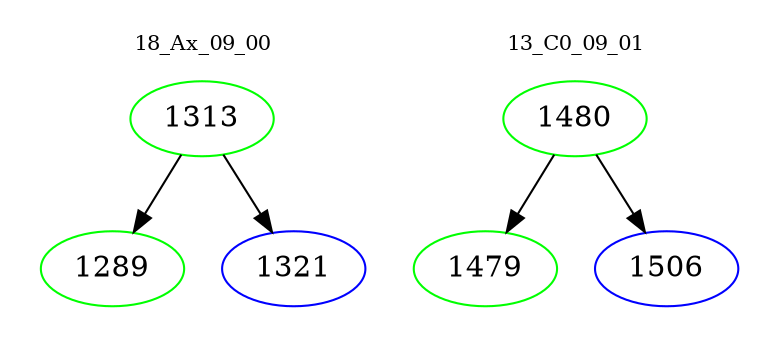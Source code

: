 digraph{
subgraph cluster_0 {
color = white
label = "18_Ax_09_00";
fontsize=10;
T0_1313 [label="1313", color="green"]
T0_1313 -> T0_1289 [color="black"]
T0_1289 [label="1289", color="green"]
T0_1313 -> T0_1321 [color="black"]
T0_1321 [label="1321", color="blue"]
}
subgraph cluster_1 {
color = white
label = "13_C0_09_01";
fontsize=10;
T1_1480 [label="1480", color="green"]
T1_1480 -> T1_1479 [color="black"]
T1_1479 [label="1479", color="green"]
T1_1480 -> T1_1506 [color="black"]
T1_1506 [label="1506", color="blue"]
}
}
